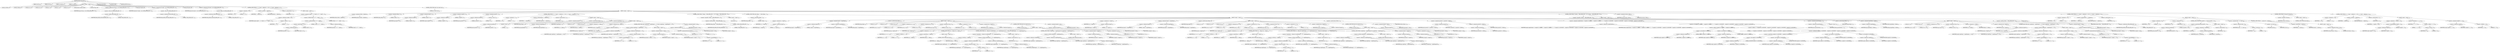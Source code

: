 digraph "hbMakeCodeLengths" {  
"225" [label = <(METHOD,hbMakeCodeLengths)<SUB>109</SUB>> ]
"226" [label = <(PARAM,char[] len)<SUB>109</SUB>> ]
"227" [label = <(PARAM,int[] freq)<SUB>109</SUB>> ]
"228" [label = <(PARAM,int alphaSize)<SUB>110</SUB>> ]
"229" [label = <(PARAM,int maxLen)<SUB>110</SUB>> ]
"230" [label = <(BLOCK,&lt;empty&gt;,&lt;empty&gt;)<SUB>110</SUB>> ]
"231" [label = <(LOCAL,int nNodes: int)> ]
"232" [label = <(LOCAL,int nHeap: int)> ]
"233" [label = <(LOCAL,int n1: int)> ]
"234" [label = <(LOCAL,int n2: int)> ]
"235" [label = <(LOCAL,int i: int)> ]
"236" [label = <(LOCAL,int j: int)> ]
"237" [label = <(LOCAL,int k: int)> ]
"238" [label = <(LOCAL,boolean tooLong: boolean)> ]
"239" [label = <(LOCAL,int[] heap: int[])> ]
"240" [label = <(&lt;operator&gt;.assignment,int[] heap = new int[MAX_ALPHA_SIZE + 2])<SUB>118</SUB>> ]
"241" [label = <(IDENTIFIER,heap,int[] heap = new int[MAX_ALPHA_SIZE + 2])<SUB>118</SUB>> ]
"242" [label = <(&lt;operator&gt;.alloc,new int[MAX_ALPHA_SIZE + 2])> ]
"243" [label = <(&lt;operator&gt;.addition,MAX_ALPHA_SIZE + 2)<SUB>118</SUB>> ]
"244" [label = <(IDENTIFIER,MAX_ALPHA_SIZE,MAX_ALPHA_SIZE + 2)<SUB>118</SUB>> ]
"245" [label = <(LITERAL,2,MAX_ALPHA_SIZE + 2)<SUB>118</SUB>> ]
"246" [label = <(LOCAL,int[] weight: int[])> ]
"247" [label = <(&lt;operator&gt;.assignment,int[] weight = new int[MAX_ALPHA_SIZE * 2])<SUB>119</SUB>> ]
"248" [label = <(IDENTIFIER,weight,int[] weight = new int[MAX_ALPHA_SIZE * 2])<SUB>119</SUB>> ]
"249" [label = <(&lt;operator&gt;.alloc,new int[MAX_ALPHA_SIZE * 2])> ]
"250" [label = <(&lt;operator&gt;.multiplication,MAX_ALPHA_SIZE * 2)<SUB>119</SUB>> ]
"251" [label = <(IDENTIFIER,MAX_ALPHA_SIZE,MAX_ALPHA_SIZE * 2)<SUB>119</SUB>> ]
"252" [label = <(LITERAL,2,MAX_ALPHA_SIZE * 2)<SUB>119</SUB>> ]
"253" [label = <(LOCAL,int[] parent: int[])> ]
"254" [label = <(&lt;operator&gt;.assignment,int[] parent = new int[MAX_ALPHA_SIZE * 2])<SUB>120</SUB>> ]
"255" [label = <(IDENTIFIER,parent,int[] parent = new int[MAX_ALPHA_SIZE * 2])<SUB>120</SUB>> ]
"256" [label = <(&lt;operator&gt;.alloc,new int[MAX_ALPHA_SIZE * 2])> ]
"257" [label = <(&lt;operator&gt;.multiplication,MAX_ALPHA_SIZE * 2)<SUB>120</SUB>> ]
"258" [label = <(IDENTIFIER,MAX_ALPHA_SIZE,MAX_ALPHA_SIZE * 2)<SUB>120</SUB>> ]
"259" [label = <(LITERAL,2,MAX_ALPHA_SIZE * 2)<SUB>120</SUB>> ]
"260" [label = <(CONTROL_STRUCTURE,for (i = 0; Some(i &lt; alphaSize); i++),for (i = 0; Some(i &lt; alphaSize); i++))<SUB>122</SUB>> ]
"261" [label = <(&lt;operator&gt;.assignment,i = 0)<SUB>122</SUB>> ]
"262" [label = <(IDENTIFIER,i,i = 0)<SUB>122</SUB>> ]
"263" [label = <(LITERAL,0,i = 0)<SUB>122</SUB>> ]
"264" [label = <(&lt;operator&gt;.lessThan,i &lt; alphaSize)<SUB>122</SUB>> ]
"265" [label = <(IDENTIFIER,i,i &lt; alphaSize)<SUB>122</SUB>> ]
"266" [label = <(IDENTIFIER,alphaSize,i &lt; alphaSize)<SUB>122</SUB>> ]
"267" [label = <(&lt;operator&gt;.postIncrement,i++)<SUB>122</SUB>> ]
"268" [label = <(IDENTIFIER,i,i++)<SUB>122</SUB>> ]
"269" [label = <(BLOCK,&lt;empty&gt;,&lt;empty&gt;)<SUB>122</SUB>> ]
"270" [label = <(&lt;operator&gt;.assignment,weight[i + 1] = (freq[i] == 0 ? 1 : freq[i]) &lt;&lt; 8)<SUB>123</SUB>> ]
"271" [label = <(&lt;operator&gt;.indexAccess,weight[i + 1])<SUB>123</SUB>> ]
"272" [label = <(IDENTIFIER,weight,weight[i + 1] = (freq[i] == 0 ? 1 : freq[i]) &lt;&lt; 8)<SUB>123</SUB>> ]
"273" [label = <(&lt;operator&gt;.addition,i + 1)<SUB>123</SUB>> ]
"274" [label = <(IDENTIFIER,i,i + 1)<SUB>123</SUB>> ]
"275" [label = <(LITERAL,1,i + 1)<SUB>123</SUB>> ]
"276" [label = <(&lt;operator&gt;.shiftLeft,(freq[i] == 0 ? 1 : freq[i]) &lt;&lt; 8)<SUB>123</SUB>> ]
"277" [label = <(&lt;operator&gt;.conditional,freq[i] == 0 ? 1 : freq[i])<SUB>123</SUB>> ]
"278" [label = <(&lt;operator&gt;.equals,freq[i] == 0)<SUB>123</SUB>> ]
"279" [label = <(&lt;operator&gt;.indexAccess,freq[i])<SUB>123</SUB>> ]
"280" [label = <(IDENTIFIER,freq,freq[i] == 0)<SUB>123</SUB>> ]
"281" [label = <(IDENTIFIER,i,freq[i] == 0)<SUB>123</SUB>> ]
"282" [label = <(LITERAL,0,freq[i] == 0)<SUB>123</SUB>> ]
"283" [label = <(LITERAL,1,freq[i] == 0 ? 1 : freq[i])<SUB>123</SUB>> ]
"284" [label = <(&lt;operator&gt;.indexAccess,freq[i])<SUB>123</SUB>> ]
"285" [label = <(IDENTIFIER,freq,freq[i] == 0 ? 1 : freq[i])<SUB>123</SUB>> ]
"286" [label = <(IDENTIFIER,i,freq[i] == 0 ? 1 : freq[i])<SUB>123</SUB>> ]
"287" [label = <(LITERAL,8,(freq[i] == 0 ? 1 : freq[i]) &lt;&lt; 8)<SUB>123</SUB>> ]
"288" [label = <(CONTROL_STRUCTURE,while (true),while (true))<SUB>126</SUB>> ]
"289" [label = <(LITERAL,true,while (true))<SUB>126</SUB>> ]
"290" [label = <(BLOCK,&lt;empty&gt;,&lt;empty&gt;)<SUB>126</SUB>> ]
"291" [label = <(&lt;operator&gt;.assignment,nNodes = alphaSize)<SUB>127</SUB>> ]
"292" [label = <(IDENTIFIER,nNodes,nNodes = alphaSize)<SUB>127</SUB>> ]
"293" [label = <(IDENTIFIER,alphaSize,nNodes = alphaSize)<SUB>127</SUB>> ]
"294" [label = <(&lt;operator&gt;.assignment,nHeap = 0)<SUB>128</SUB>> ]
"295" [label = <(IDENTIFIER,nHeap,nHeap = 0)<SUB>128</SUB>> ]
"296" [label = <(LITERAL,0,nHeap = 0)<SUB>128</SUB>> ]
"297" [label = <(&lt;operator&gt;.assignment,heap[0] = 0)<SUB>130</SUB>> ]
"298" [label = <(&lt;operator&gt;.indexAccess,heap[0])<SUB>130</SUB>> ]
"299" [label = <(IDENTIFIER,heap,heap[0] = 0)<SUB>130</SUB>> ]
"300" [label = <(LITERAL,0,heap[0] = 0)<SUB>130</SUB>> ]
"301" [label = <(LITERAL,0,heap[0] = 0)<SUB>130</SUB>> ]
"302" [label = <(&lt;operator&gt;.assignment,weight[0] = 0)<SUB>131</SUB>> ]
"303" [label = <(&lt;operator&gt;.indexAccess,weight[0])<SUB>131</SUB>> ]
"304" [label = <(IDENTIFIER,weight,weight[0] = 0)<SUB>131</SUB>> ]
"305" [label = <(LITERAL,0,weight[0] = 0)<SUB>131</SUB>> ]
"306" [label = <(LITERAL,0,weight[0] = 0)<SUB>131</SUB>> ]
"307" [label = <(&lt;operator&gt;.assignment,parent[0] = -2)<SUB>132</SUB>> ]
"308" [label = <(&lt;operator&gt;.indexAccess,parent[0])<SUB>132</SUB>> ]
"309" [label = <(IDENTIFIER,parent,parent[0] = -2)<SUB>132</SUB>> ]
"310" [label = <(LITERAL,0,parent[0] = -2)<SUB>132</SUB>> ]
"311" [label = <(&lt;operator&gt;.minus,-2)<SUB>132</SUB>> ]
"312" [label = <(LITERAL,2,-2)<SUB>132</SUB>> ]
"313" [label = <(CONTROL_STRUCTURE,for (i = 1; Some(i &lt;= alphaSize); i++),for (i = 1; Some(i &lt;= alphaSize); i++))<SUB>134</SUB>> ]
"314" [label = <(&lt;operator&gt;.assignment,i = 1)<SUB>134</SUB>> ]
"315" [label = <(IDENTIFIER,i,i = 1)<SUB>134</SUB>> ]
"316" [label = <(LITERAL,1,i = 1)<SUB>134</SUB>> ]
"317" [label = <(&lt;operator&gt;.lessEqualsThan,i &lt;= alphaSize)<SUB>134</SUB>> ]
"318" [label = <(IDENTIFIER,i,i &lt;= alphaSize)<SUB>134</SUB>> ]
"319" [label = <(IDENTIFIER,alphaSize,i &lt;= alphaSize)<SUB>134</SUB>> ]
"320" [label = <(&lt;operator&gt;.postIncrement,i++)<SUB>134</SUB>> ]
"321" [label = <(IDENTIFIER,i,i++)<SUB>134</SUB>> ]
"322" [label = <(BLOCK,&lt;empty&gt;,&lt;empty&gt;)<SUB>134</SUB>> ]
"323" [label = <(&lt;operator&gt;.assignment,parent[i] = -1)<SUB>135</SUB>> ]
"324" [label = <(&lt;operator&gt;.indexAccess,parent[i])<SUB>135</SUB>> ]
"325" [label = <(IDENTIFIER,parent,parent[i] = -1)<SUB>135</SUB>> ]
"326" [label = <(IDENTIFIER,i,parent[i] = -1)<SUB>135</SUB>> ]
"327" [label = <(&lt;operator&gt;.minus,-1)<SUB>135</SUB>> ]
"328" [label = <(LITERAL,1,-1)<SUB>135</SUB>> ]
"329" [label = <(&lt;operator&gt;.postIncrement,nHeap++)<SUB>136</SUB>> ]
"330" [label = <(IDENTIFIER,nHeap,nHeap++)<SUB>136</SUB>> ]
"331" [label = <(&lt;operator&gt;.assignment,heap[nHeap] = i)<SUB>137</SUB>> ]
"332" [label = <(&lt;operator&gt;.indexAccess,heap[nHeap])<SUB>137</SUB>> ]
"333" [label = <(IDENTIFIER,heap,heap[nHeap] = i)<SUB>137</SUB>> ]
"334" [label = <(IDENTIFIER,nHeap,heap[nHeap] = i)<SUB>137</SUB>> ]
"335" [label = <(IDENTIFIER,i,heap[nHeap] = i)<SUB>137</SUB>> ]
"336" [label = <(BLOCK,&lt;empty&gt;,&lt;empty&gt;)<SUB>138</SUB>> ]
"337" [label = <(LOCAL,int zz: int)> ]
"338" [label = <(LOCAL,int tmp: int)> ]
"339" [label = <(&lt;operator&gt;.assignment,zz = nHeap)<SUB>140</SUB>> ]
"340" [label = <(IDENTIFIER,zz,zz = nHeap)<SUB>140</SUB>> ]
"341" [label = <(IDENTIFIER,nHeap,zz = nHeap)<SUB>140</SUB>> ]
"342" [label = <(&lt;operator&gt;.assignment,tmp = heap[zz])<SUB>141</SUB>> ]
"343" [label = <(IDENTIFIER,tmp,tmp = heap[zz])<SUB>141</SUB>> ]
"344" [label = <(&lt;operator&gt;.indexAccess,heap[zz])<SUB>141</SUB>> ]
"345" [label = <(IDENTIFIER,heap,tmp = heap[zz])<SUB>141</SUB>> ]
"346" [label = <(IDENTIFIER,zz,tmp = heap[zz])<SUB>141</SUB>> ]
"347" [label = <(CONTROL_STRUCTURE,while (weight[tmp] &lt; weight[heap[zz &gt;&gt; 1]]),while (weight[tmp] &lt; weight[heap[zz &gt;&gt; 1]]))<SUB>142</SUB>> ]
"348" [label = <(&lt;operator&gt;.lessThan,weight[tmp] &lt; weight[heap[zz &gt;&gt; 1]])<SUB>142</SUB>> ]
"349" [label = <(&lt;operator&gt;.indexAccess,weight[tmp])<SUB>142</SUB>> ]
"350" [label = <(IDENTIFIER,weight,weight[tmp] &lt; weight[heap[zz &gt;&gt; 1]])<SUB>142</SUB>> ]
"351" [label = <(IDENTIFIER,tmp,weight[tmp] &lt; weight[heap[zz &gt;&gt; 1]])<SUB>142</SUB>> ]
"352" [label = <(&lt;operator&gt;.indexAccess,weight[heap[zz &gt;&gt; 1]])<SUB>142</SUB>> ]
"353" [label = <(IDENTIFIER,weight,weight[tmp] &lt; weight[heap[zz &gt;&gt; 1]])<SUB>142</SUB>> ]
"354" [label = <(&lt;operator&gt;.indexAccess,heap[zz &gt;&gt; 1])<SUB>142</SUB>> ]
"355" [label = <(IDENTIFIER,heap,weight[tmp] &lt; weight[heap[zz &gt;&gt; 1]])<SUB>142</SUB>> ]
"356" [label = <(&lt;operator&gt;.logicalShiftRight,zz &gt;&gt; 1)<SUB>142</SUB>> ]
"357" [label = <(IDENTIFIER,zz,zz &gt;&gt; 1)<SUB>142</SUB>> ]
"358" [label = <(LITERAL,1,zz &gt;&gt; 1)<SUB>142</SUB>> ]
"359" [label = <(BLOCK,&lt;empty&gt;,&lt;empty&gt;)<SUB>142</SUB>> ]
"360" [label = <(&lt;operator&gt;.assignment,heap[zz] = heap[zz &gt;&gt; 1])<SUB>143</SUB>> ]
"361" [label = <(&lt;operator&gt;.indexAccess,heap[zz])<SUB>143</SUB>> ]
"362" [label = <(IDENTIFIER,heap,heap[zz] = heap[zz &gt;&gt; 1])<SUB>143</SUB>> ]
"363" [label = <(IDENTIFIER,zz,heap[zz] = heap[zz &gt;&gt; 1])<SUB>143</SUB>> ]
"364" [label = <(&lt;operator&gt;.indexAccess,heap[zz &gt;&gt; 1])<SUB>143</SUB>> ]
"365" [label = <(IDENTIFIER,heap,heap[zz] = heap[zz &gt;&gt; 1])<SUB>143</SUB>> ]
"366" [label = <(&lt;operator&gt;.logicalShiftRight,zz &gt;&gt; 1)<SUB>143</SUB>> ]
"367" [label = <(IDENTIFIER,zz,zz &gt;&gt; 1)<SUB>143</SUB>> ]
"368" [label = <(LITERAL,1,zz &gt;&gt; 1)<SUB>143</SUB>> ]
"369" [label = <(&lt;operators&gt;.assignmentArithmeticShiftRight,zz &gt;&gt;= 1)<SUB>144</SUB>> ]
"370" [label = <(IDENTIFIER,zz,zz &gt;&gt;= 1)<SUB>144</SUB>> ]
"371" [label = <(LITERAL,1,zz &gt;&gt;= 1)<SUB>144</SUB>> ]
"372" [label = <(&lt;operator&gt;.assignment,heap[zz] = tmp)<SUB>146</SUB>> ]
"373" [label = <(&lt;operator&gt;.indexAccess,heap[zz])<SUB>146</SUB>> ]
"374" [label = <(IDENTIFIER,heap,heap[zz] = tmp)<SUB>146</SUB>> ]
"375" [label = <(IDENTIFIER,zz,heap[zz] = tmp)<SUB>146</SUB>> ]
"376" [label = <(IDENTIFIER,tmp,heap[zz] = tmp)<SUB>146</SUB>> ]
"377" [label = <(CONTROL_STRUCTURE,if (!(nHeap &lt; (MAX_ALPHA_SIZE + 2))),if (!(nHeap &lt; (MAX_ALPHA_SIZE + 2))))<SUB>149</SUB>> ]
"378" [label = <(&lt;operator&gt;.logicalNot,!(nHeap &lt; (MAX_ALPHA_SIZE + 2)))<SUB>149</SUB>> ]
"379" [label = <(&lt;operator&gt;.lessThan,nHeap &lt; (MAX_ALPHA_SIZE + 2))<SUB>149</SUB>> ]
"380" [label = <(IDENTIFIER,nHeap,nHeap &lt; (MAX_ALPHA_SIZE + 2))<SUB>149</SUB>> ]
"381" [label = <(&lt;operator&gt;.addition,MAX_ALPHA_SIZE + 2)<SUB>149</SUB>> ]
"382" [label = <(IDENTIFIER,MAX_ALPHA_SIZE,MAX_ALPHA_SIZE + 2)<SUB>149</SUB>> ]
"383" [label = <(LITERAL,2,MAX_ALPHA_SIZE + 2)<SUB>149</SUB>> ]
"384" [label = <(BLOCK,&lt;empty&gt;,&lt;empty&gt;)<SUB>149</SUB>> ]
"385" [label = <(panic,panic())<SUB>150</SUB>> ]
"386" [label = <(CONTROL_STRUCTURE,while (nHeap &gt; 1),while (nHeap &gt; 1))<SUB>153</SUB>> ]
"387" [label = <(&lt;operator&gt;.greaterThan,nHeap &gt; 1)<SUB>153</SUB>> ]
"388" [label = <(IDENTIFIER,nHeap,nHeap &gt; 1)<SUB>153</SUB>> ]
"389" [label = <(LITERAL,1,nHeap &gt; 1)<SUB>153</SUB>> ]
"390" [label = <(BLOCK,&lt;empty&gt;,&lt;empty&gt;)<SUB>153</SUB>> ]
"391" [label = <(&lt;operator&gt;.assignment,n1 = heap[1])<SUB>154</SUB>> ]
"392" [label = <(IDENTIFIER,n1,n1 = heap[1])<SUB>154</SUB>> ]
"393" [label = <(&lt;operator&gt;.indexAccess,heap[1])<SUB>154</SUB>> ]
"394" [label = <(IDENTIFIER,heap,n1 = heap[1])<SUB>154</SUB>> ]
"395" [label = <(LITERAL,1,n1 = heap[1])<SUB>154</SUB>> ]
"396" [label = <(&lt;operator&gt;.assignment,heap[1] = heap[nHeap])<SUB>155</SUB>> ]
"397" [label = <(&lt;operator&gt;.indexAccess,heap[1])<SUB>155</SUB>> ]
"398" [label = <(IDENTIFIER,heap,heap[1] = heap[nHeap])<SUB>155</SUB>> ]
"399" [label = <(LITERAL,1,heap[1] = heap[nHeap])<SUB>155</SUB>> ]
"400" [label = <(&lt;operator&gt;.indexAccess,heap[nHeap])<SUB>155</SUB>> ]
"401" [label = <(IDENTIFIER,heap,heap[1] = heap[nHeap])<SUB>155</SUB>> ]
"402" [label = <(IDENTIFIER,nHeap,heap[1] = heap[nHeap])<SUB>155</SUB>> ]
"403" [label = <(&lt;operator&gt;.postDecrement,nHeap--)<SUB>156</SUB>> ]
"404" [label = <(IDENTIFIER,nHeap,nHeap--)<SUB>156</SUB>> ]
"405" [label = <(BLOCK,&lt;empty&gt;,&lt;empty&gt;)<SUB>157</SUB>> ]
"406" [label = <(LOCAL,int zz: int)> ]
"407" [label = <(LOCAL,int yy: int)> ]
"408" [label = <(LOCAL,int tmp: int)> ]
"409" [label = <(&lt;operator&gt;.assignment,int zz = 0)<SUB>158</SUB>> ]
"410" [label = <(IDENTIFIER,zz,int zz = 0)<SUB>158</SUB>> ]
"411" [label = <(LITERAL,0,int zz = 0)<SUB>158</SUB>> ]
"412" [label = <(&lt;operator&gt;.assignment,int yy = 0)<SUB>158</SUB>> ]
"413" [label = <(IDENTIFIER,yy,int yy = 0)<SUB>158</SUB>> ]
"414" [label = <(LITERAL,0,int yy = 0)<SUB>158</SUB>> ]
"415" [label = <(&lt;operator&gt;.assignment,int tmp = 0)<SUB>158</SUB>> ]
"416" [label = <(IDENTIFIER,tmp,int tmp = 0)<SUB>158</SUB>> ]
"417" [label = <(LITERAL,0,int tmp = 0)<SUB>158</SUB>> ]
"418" [label = <(&lt;operator&gt;.assignment,zz = 1)<SUB>159</SUB>> ]
"419" [label = <(IDENTIFIER,zz,zz = 1)<SUB>159</SUB>> ]
"420" [label = <(LITERAL,1,zz = 1)<SUB>159</SUB>> ]
"421" [label = <(&lt;operator&gt;.assignment,tmp = heap[zz])<SUB>160</SUB>> ]
"422" [label = <(IDENTIFIER,tmp,tmp = heap[zz])<SUB>160</SUB>> ]
"423" [label = <(&lt;operator&gt;.indexAccess,heap[zz])<SUB>160</SUB>> ]
"424" [label = <(IDENTIFIER,heap,tmp = heap[zz])<SUB>160</SUB>> ]
"425" [label = <(IDENTIFIER,zz,tmp = heap[zz])<SUB>160</SUB>> ]
"426" [label = <(CONTROL_STRUCTURE,while (true),while (true))<SUB>161</SUB>> ]
"427" [label = <(LITERAL,true,while (true))<SUB>161</SUB>> ]
"428" [label = <(BLOCK,&lt;empty&gt;,&lt;empty&gt;)<SUB>161</SUB>> ]
"429" [label = <(&lt;operator&gt;.assignment,yy = zz &lt;&lt; 1)<SUB>162</SUB>> ]
"430" [label = <(IDENTIFIER,yy,yy = zz &lt;&lt; 1)<SUB>162</SUB>> ]
"431" [label = <(&lt;operator&gt;.shiftLeft,zz &lt;&lt; 1)<SUB>162</SUB>> ]
"432" [label = <(IDENTIFIER,zz,zz &lt;&lt; 1)<SUB>162</SUB>> ]
"433" [label = <(LITERAL,1,zz &lt;&lt; 1)<SUB>162</SUB>> ]
"434" [label = <(CONTROL_STRUCTURE,if (yy &gt; nHeap),if (yy &gt; nHeap))<SUB>163</SUB>> ]
"435" [label = <(&lt;operator&gt;.greaterThan,yy &gt; nHeap)<SUB>163</SUB>> ]
"436" [label = <(IDENTIFIER,yy,yy &gt; nHeap)<SUB>163</SUB>> ]
"437" [label = <(IDENTIFIER,nHeap,yy &gt; nHeap)<SUB>163</SUB>> ]
"438" [label = <(BLOCK,&lt;empty&gt;,&lt;empty&gt;)<SUB>163</SUB>> ]
"439" [label = <(CONTROL_STRUCTURE,break;,break;)<SUB>164</SUB>> ]
"440" [label = <(CONTROL_STRUCTURE,if (yy &lt; nHeap &amp;&amp; weight[heap[yy + 1]] &lt; weight[heap[yy]]),if (yy &lt; nHeap &amp;&amp; weight[heap[yy + 1]] &lt; weight[heap[yy]]))<SUB>166</SUB>> ]
"441" [label = <(&lt;operator&gt;.logicalAnd,yy &lt; nHeap &amp;&amp; weight[heap[yy + 1]] &lt; weight[heap[yy]])<SUB>166</SUB>> ]
"442" [label = <(&lt;operator&gt;.lessThan,yy &lt; nHeap)<SUB>166</SUB>> ]
"443" [label = <(IDENTIFIER,yy,yy &lt; nHeap)<SUB>166</SUB>> ]
"444" [label = <(IDENTIFIER,nHeap,yy &lt; nHeap)<SUB>166</SUB>> ]
"445" [label = <(&lt;operator&gt;.lessThan,weight[heap[yy + 1]] &lt; weight[heap[yy]])<SUB>167</SUB>> ]
"446" [label = <(&lt;operator&gt;.indexAccess,weight[heap[yy + 1]])<SUB>167</SUB>> ]
"447" [label = <(IDENTIFIER,weight,weight[heap[yy + 1]] &lt; weight[heap[yy]])<SUB>167</SUB>> ]
"448" [label = <(&lt;operator&gt;.indexAccess,heap[yy + 1])<SUB>167</SUB>> ]
"449" [label = <(IDENTIFIER,heap,weight[heap[yy + 1]] &lt; weight[heap[yy]])<SUB>167</SUB>> ]
"450" [label = <(&lt;operator&gt;.addition,yy + 1)<SUB>167</SUB>> ]
"451" [label = <(IDENTIFIER,yy,yy + 1)<SUB>167</SUB>> ]
"452" [label = <(LITERAL,1,yy + 1)<SUB>167</SUB>> ]
"453" [label = <(&lt;operator&gt;.indexAccess,weight[heap[yy]])<SUB>167</SUB>> ]
"454" [label = <(IDENTIFIER,weight,weight[heap[yy + 1]] &lt; weight[heap[yy]])<SUB>167</SUB>> ]
"455" [label = <(&lt;operator&gt;.indexAccess,heap[yy])<SUB>167</SUB>> ]
"456" [label = <(IDENTIFIER,heap,weight[heap[yy + 1]] &lt; weight[heap[yy]])<SUB>167</SUB>> ]
"457" [label = <(IDENTIFIER,yy,weight[heap[yy + 1]] &lt; weight[heap[yy]])<SUB>167</SUB>> ]
"458" [label = <(BLOCK,&lt;empty&gt;,&lt;empty&gt;)<SUB>167</SUB>> ]
"459" [label = <(&lt;operator&gt;.postIncrement,yy++)<SUB>168</SUB>> ]
"460" [label = <(IDENTIFIER,yy,yy++)<SUB>168</SUB>> ]
"461" [label = <(CONTROL_STRUCTURE,if (weight[tmp] &lt; weight[heap[yy]]),if (weight[tmp] &lt; weight[heap[yy]]))<SUB>170</SUB>> ]
"462" [label = <(&lt;operator&gt;.lessThan,weight[tmp] &lt; weight[heap[yy]])<SUB>170</SUB>> ]
"463" [label = <(&lt;operator&gt;.indexAccess,weight[tmp])<SUB>170</SUB>> ]
"464" [label = <(IDENTIFIER,weight,weight[tmp] &lt; weight[heap[yy]])<SUB>170</SUB>> ]
"465" [label = <(IDENTIFIER,tmp,weight[tmp] &lt; weight[heap[yy]])<SUB>170</SUB>> ]
"466" [label = <(&lt;operator&gt;.indexAccess,weight[heap[yy]])<SUB>170</SUB>> ]
"467" [label = <(IDENTIFIER,weight,weight[tmp] &lt; weight[heap[yy]])<SUB>170</SUB>> ]
"468" [label = <(&lt;operator&gt;.indexAccess,heap[yy])<SUB>170</SUB>> ]
"469" [label = <(IDENTIFIER,heap,weight[tmp] &lt; weight[heap[yy]])<SUB>170</SUB>> ]
"470" [label = <(IDENTIFIER,yy,weight[tmp] &lt; weight[heap[yy]])<SUB>170</SUB>> ]
"471" [label = <(BLOCK,&lt;empty&gt;,&lt;empty&gt;)<SUB>170</SUB>> ]
"472" [label = <(CONTROL_STRUCTURE,break;,break;)<SUB>171</SUB>> ]
"473" [label = <(&lt;operator&gt;.assignment,heap[zz] = heap[yy])<SUB>173</SUB>> ]
"474" [label = <(&lt;operator&gt;.indexAccess,heap[zz])<SUB>173</SUB>> ]
"475" [label = <(IDENTIFIER,heap,heap[zz] = heap[yy])<SUB>173</SUB>> ]
"476" [label = <(IDENTIFIER,zz,heap[zz] = heap[yy])<SUB>173</SUB>> ]
"477" [label = <(&lt;operator&gt;.indexAccess,heap[yy])<SUB>173</SUB>> ]
"478" [label = <(IDENTIFIER,heap,heap[zz] = heap[yy])<SUB>173</SUB>> ]
"479" [label = <(IDENTIFIER,yy,heap[zz] = heap[yy])<SUB>173</SUB>> ]
"480" [label = <(&lt;operator&gt;.assignment,zz = yy)<SUB>174</SUB>> ]
"481" [label = <(IDENTIFIER,zz,zz = yy)<SUB>174</SUB>> ]
"482" [label = <(IDENTIFIER,yy,zz = yy)<SUB>174</SUB>> ]
"483" [label = <(&lt;operator&gt;.assignment,heap[zz] = tmp)<SUB>176</SUB>> ]
"484" [label = <(&lt;operator&gt;.indexAccess,heap[zz])<SUB>176</SUB>> ]
"485" [label = <(IDENTIFIER,heap,heap[zz] = tmp)<SUB>176</SUB>> ]
"486" [label = <(IDENTIFIER,zz,heap[zz] = tmp)<SUB>176</SUB>> ]
"487" [label = <(IDENTIFIER,tmp,heap[zz] = tmp)<SUB>176</SUB>> ]
"488" [label = <(&lt;operator&gt;.assignment,n2 = heap[1])<SUB>178</SUB>> ]
"489" [label = <(IDENTIFIER,n2,n2 = heap[1])<SUB>178</SUB>> ]
"490" [label = <(&lt;operator&gt;.indexAccess,heap[1])<SUB>178</SUB>> ]
"491" [label = <(IDENTIFIER,heap,n2 = heap[1])<SUB>178</SUB>> ]
"492" [label = <(LITERAL,1,n2 = heap[1])<SUB>178</SUB>> ]
"493" [label = <(&lt;operator&gt;.assignment,heap[1] = heap[nHeap])<SUB>179</SUB>> ]
"494" [label = <(&lt;operator&gt;.indexAccess,heap[1])<SUB>179</SUB>> ]
"495" [label = <(IDENTIFIER,heap,heap[1] = heap[nHeap])<SUB>179</SUB>> ]
"496" [label = <(LITERAL,1,heap[1] = heap[nHeap])<SUB>179</SUB>> ]
"497" [label = <(&lt;operator&gt;.indexAccess,heap[nHeap])<SUB>179</SUB>> ]
"498" [label = <(IDENTIFIER,heap,heap[1] = heap[nHeap])<SUB>179</SUB>> ]
"499" [label = <(IDENTIFIER,nHeap,heap[1] = heap[nHeap])<SUB>179</SUB>> ]
"500" [label = <(&lt;operator&gt;.postDecrement,nHeap--)<SUB>180</SUB>> ]
"501" [label = <(IDENTIFIER,nHeap,nHeap--)<SUB>180</SUB>> ]
"502" [label = <(BLOCK,&lt;empty&gt;,&lt;empty&gt;)<SUB>181</SUB>> ]
"503" [label = <(LOCAL,int zz: int)> ]
"504" [label = <(LOCAL,int yy: int)> ]
"505" [label = <(LOCAL,int tmp: int)> ]
"506" [label = <(&lt;operator&gt;.assignment,int zz = 0)<SUB>182</SUB>> ]
"507" [label = <(IDENTIFIER,zz,int zz = 0)<SUB>182</SUB>> ]
"508" [label = <(LITERAL,0,int zz = 0)<SUB>182</SUB>> ]
"509" [label = <(&lt;operator&gt;.assignment,int yy = 0)<SUB>182</SUB>> ]
"510" [label = <(IDENTIFIER,yy,int yy = 0)<SUB>182</SUB>> ]
"511" [label = <(LITERAL,0,int yy = 0)<SUB>182</SUB>> ]
"512" [label = <(&lt;operator&gt;.assignment,int tmp = 0)<SUB>182</SUB>> ]
"513" [label = <(IDENTIFIER,tmp,int tmp = 0)<SUB>182</SUB>> ]
"514" [label = <(LITERAL,0,int tmp = 0)<SUB>182</SUB>> ]
"515" [label = <(&lt;operator&gt;.assignment,zz = 1)<SUB>183</SUB>> ]
"516" [label = <(IDENTIFIER,zz,zz = 1)<SUB>183</SUB>> ]
"517" [label = <(LITERAL,1,zz = 1)<SUB>183</SUB>> ]
"518" [label = <(&lt;operator&gt;.assignment,tmp = heap[zz])<SUB>184</SUB>> ]
"519" [label = <(IDENTIFIER,tmp,tmp = heap[zz])<SUB>184</SUB>> ]
"520" [label = <(&lt;operator&gt;.indexAccess,heap[zz])<SUB>184</SUB>> ]
"521" [label = <(IDENTIFIER,heap,tmp = heap[zz])<SUB>184</SUB>> ]
"522" [label = <(IDENTIFIER,zz,tmp = heap[zz])<SUB>184</SUB>> ]
"523" [label = <(CONTROL_STRUCTURE,while (true),while (true))<SUB>185</SUB>> ]
"524" [label = <(LITERAL,true,while (true))<SUB>185</SUB>> ]
"525" [label = <(BLOCK,&lt;empty&gt;,&lt;empty&gt;)<SUB>185</SUB>> ]
"526" [label = <(&lt;operator&gt;.assignment,yy = zz &lt;&lt; 1)<SUB>186</SUB>> ]
"527" [label = <(IDENTIFIER,yy,yy = zz &lt;&lt; 1)<SUB>186</SUB>> ]
"528" [label = <(&lt;operator&gt;.shiftLeft,zz &lt;&lt; 1)<SUB>186</SUB>> ]
"529" [label = <(IDENTIFIER,zz,zz &lt;&lt; 1)<SUB>186</SUB>> ]
"530" [label = <(LITERAL,1,zz &lt;&lt; 1)<SUB>186</SUB>> ]
"531" [label = <(CONTROL_STRUCTURE,if (yy &gt; nHeap),if (yy &gt; nHeap))<SUB>187</SUB>> ]
"532" [label = <(&lt;operator&gt;.greaterThan,yy &gt; nHeap)<SUB>187</SUB>> ]
"533" [label = <(IDENTIFIER,yy,yy &gt; nHeap)<SUB>187</SUB>> ]
"534" [label = <(IDENTIFIER,nHeap,yy &gt; nHeap)<SUB>187</SUB>> ]
"535" [label = <(BLOCK,&lt;empty&gt;,&lt;empty&gt;)<SUB>187</SUB>> ]
"536" [label = <(CONTROL_STRUCTURE,break;,break;)<SUB>188</SUB>> ]
"537" [label = <(CONTROL_STRUCTURE,if (yy &lt; nHeap &amp;&amp; weight[heap[yy + 1]] &lt; weight[heap[yy]]),if (yy &lt; nHeap &amp;&amp; weight[heap[yy + 1]] &lt; weight[heap[yy]]))<SUB>190</SUB>> ]
"538" [label = <(&lt;operator&gt;.logicalAnd,yy &lt; nHeap &amp;&amp; weight[heap[yy + 1]] &lt; weight[heap[yy]])<SUB>190</SUB>> ]
"539" [label = <(&lt;operator&gt;.lessThan,yy &lt; nHeap)<SUB>190</SUB>> ]
"540" [label = <(IDENTIFIER,yy,yy &lt; nHeap)<SUB>190</SUB>> ]
"541" [label = <(IDENTIFIER,nHeap,yy &lt; nHeap)<SUB>190</SUB>> ]
"542" [label = <(&lt;operator&gt;.lessThan,weight[heap[yy + 1]] &lt; weight[heap[yy]])<SUB>191</SUB>> ]
"543" [label = <(&lt;operator&gt;.indexAccess,weight[heap[yy + 1]])<SUB>191</SUB>> ]
"544" [label = <(IDENTIFIER,weight,weight[heap[yy + 1]] &lt; weight[heap[yy]])<SUB>191</SUB>> ]
"545" [label = <(&lt;operator&gt;.indexAccess,heap[yy + 1])<SUB>191</SUB>> ]
"546" [label = <(IDENTIFIER,heap,weight[heap[yy + 1]] &lt; weight[heap[yy]])<SUB>191</SUB>> ]
"547" [label = <(&lt;operator&gt;.addition,yy + 1)<SUB>191</SUB>> ]
"548" [label = <(IDENTIFIER,yy,yy + 1)<SUB>191</SUB>> ]
"549" [label = <(LITERAL,1,yy + 1)<SUB>191</SUB>> ]
"550" [label = <(&lt;operator&gt;.indexAccess,weight[heap[yy]])<SUB>191</SUB>> ]
"551" [label = <(IDENTIFIER,weight,weight[heap[yy + 1]] &lt; weight[heap[yy]])<SUB>191</SUB>> ]
"552" [label = <(&lt;operator&gt;.indexAccess,heap[yy])<SUB>191</SUB>> ]
"553" [label = <(IDENTIFIER,heap,weight[heap[yy + 1]] &lt; weight[heap[yy]])<SUB>191</SUB>> ]
"554" [label = <(IDENTIFIER,yy,weight[heap[yy + 1]] &lt; weight[heap[yy]])<SUB>191</SUB>> ]
"555" [label = <(BLOCK,&lt;empty&gt;,&lt;empty&gt;)<SUB>191</SUB>> ]
"556" [label = <(&lt;operator&gt;.postIncrement,yy++)<SUB>192</SUB>> ]
"557" [label = <(IDENTIFIER,yy,yy++)<SUB>192</SUB>> ]
"558" [label = <(CONTROL_STRUCTURE,if (weight[tmp] &lt; weight[heap[yy]]),if (weight[tmp] &lt; weight[heap[yy]]))<SUB>194</SUB>> ]
"559" [label = <(&lt;operator&gt;.lessThan,weight[tmp] &lt; weight[heap[yy]])<SUB>194</SUB>> ]
"560" [label = <(&lt;operator&gt;.indexAccess,weight[tmp])<SUB>194</SUB>> ]
"561" [label = <(IDENTIFIER,weight,weight[tmp] &lt; weight[heap[yy]])<SUB>194</SUB>> ]
"562" [label = <(IDENTIFIER,tmp,weight[tmp] &lt; weight[heap[yy]])<SUB>194</SUB>> ]
"563" [label = <(&lt;operator&gt;.indexAccess,weight[heap[yy]])<SUB>194</SUB>> ]
"564" [label = <(IDENTIFIER,weight,weight[tmp] &lt; weight[heap[yy]])<SUB>194</SUB>> ]
"565" [label = <(&lt;operator&gt;.indexAccess,heap[yy])<SUB>194</SUB>> ]
"566" [label = <(IDENTIFIER,heap,weight[tmp] &lt; weight[heap[yy]])<SUB>194</SUB>> ]
"567" [label = <(IDENTIFIER,yy,weight[tmp] &lt; weight[heap[yy]])<SUB>194</SUB>> ]
"568" [label = <(BLOCK,&lt;empty&gt;,&lt;empty&gt;)<SUB>194</SUB>> ]
"569" [label = <(CONTROL_STRUCTURE,break;,break;)<SUB>195</SUB>> ]
"570" [label = <(&lt;operator&gt;.assignment,heap[zz] = heap[yy])<SUB>197</SUB>> ]
"571" [label = <(&lt;operator&gt;.indexAccess,heap[zz])<SUB>197</SUB>> ]
"572" [label = <(IDENTIFIER,heap,heap[zz] = heap[yy])<SUB>197</SUB>> ]
"573" [label = <(IDENTIFIER,zz,heap[zz] = heap[yy])<SUB>197</SUB>> ]
"574" [label = <(&lt;operator&gt;.indexAccess,heap[yy])<SUB>197</SUB>> ]
"575" [label = <(IDENTIFIER,heap,heap[zz] = heap[yy])<SUB>197</SUB>> ]
"576" [label = <(IDENTIFIER,yy,heap[zz] = heap[yy])<SUB>197</SUB>> ]
"577" [label = <(&lt;operator&gt;.assignment,zz = yy)<SUB>198</SUB>> ]
"578" [label = <(IDENTIFIER,zz,zz = yy)<SUB>198</SUB>> ]
"579" [label = <(IDENTIFIER,yy,zz = yy)<SUB>198</SUB>> ]
"580" [label = <(&lt;operator&gt;.assignment,heap[zz] = tmp)<SUB>200</SUB>> ]
"581" [label = <(&lt;operator&gt;.indexAccess,heap[zz])<SUB>200</SUB>> ]
"582" [label = <(IDENTIFIER,heap,heap[zz] = tmp)<SUB>200</SUB>> ]
"583" [label = <(IDENTIFIER,zz,heap[zz] = tmp)<SUB>200</SUB>> ]
"584" [label = <(IDENTIFIER,tmp,heap[zz] = tmp)<SUB>200</SUB>> ]
"585" [label = <(&lt;operator&gt;.postIncrement,nNodes++)<SUB>202</SUB>> ]
"586" [label = <(IDENTIFIER,nNodes,nNodes++)<SUB>202</SUB>> ]
"587" [label = <(&lt;operator&gt;.assignment,parent[n1] = parent[n2] = nNodes)<SUB>203</SUB>> ]
"588" [label = <(&lt;operator&gt;.indexAccess,parent[n1])<SUB>203</SUB>> ]
"589" [label = <(IDENTIFIER,parent,parent[n1] = parent[n2] = nNodes)<SUB>203</SUB>> ]
"590" [label = <(IDENTIFIER,n1,parent[n1] = parent[n2] = nNodes)<SUB>203</SUB>> ]
"591" [label = <(&lt;operator&gt;.assignment,parent[n2] = nNodes)<SUB>203</SUB>> ]
"592" [label = <(&lt;operator&gt;.indexAccess,parent[n2])<SUB>203</SUB>> ]
"593" [label = <(IDENTIFIER,parent,parent[n2] = nNodes)<SUB>203</SUB>> ]
"594" [label = <(IDENTIFIER,n2,parent[n2] = nNodes)<SUB>203</SUB>> ]
"595" [label = <(IDENTIFIER,nNodes,parent[n2] = nNodes)<SUB>203</SUB>> ]
"596" [label = <(&lt;operator&gt;.assignment,weight[nNodes] = ((weight[n1] &amp; 0xffffff00) + (weight[n2] &amp; 0xffffff00)) | (1 + (((weight[n1] &amp; 0x000000ff) &gt; (weight[n2] &amp; 0x000000ff)) ? (weight[n1] &amp; 0x000000ff) : (weight[n2] &amp; 0x000000ff))))<SUB>205</SUB>> ]
"597" [label = <(&lt;operator&gt;.indexAccess,weight[nNodes])<SUB>205</SUB>> ]
"598" [label = <(IDENTIFIER,weight,weight[nNodes] = ((weight[n1] &amp; 0xffffff00) + (weight[n2] &amp; 0xffffff00)) | (1 + (((weight[n1] &amp; 0x000000ff) &gt; (weight[n2] &amp; 0x000000ff)) ? (weight[n1] &amp; 0x000000ff) : (weight[n2] &amp; 0x000000ff))))<SUB>205</SUB>> ]
"599" [label = <(IDENTIFIER,nNodes,weight[nNodes] = ((weight[n1] &amp; 0xffffff00) + (weight[n2] &amp; 0xffffff00)) | (1 + (((weight[n1] &amp; 0x000000ff) &gt; (weight[n2] &amp; 0x000000ff)) ? (weight[n1] &amp; 0x000000ff) : (weight[n2] &amp; 0x000000ff))))<SUB>205</SUB>> ]
"600" [label = <(&lt;operator&gt;.or,((weight[n1] &amp; 0xffffff00) + (weight[n2] &amp; 0xffffff00)) | (1 + (((weight[n1] &amp; 0x000000ff) &gt; (weight[n2] &amp; 0x000000ff)) ? (weight[n1] &amp; 0x000000ff) : (weight[n2] &amp; 0x000000ff))))<SUB>205</SUB>> ]
"601" [label = <(&lt;operator&gt;.addition,(weight[n1] &amp; 0xffffff00) + (weight[n2] &amp; 0xffffff00))<SUB>205</SUB>> ]
"602" [label = <(&lt;operator&gt;.and,weight[n1] &amp; 0xffffff00)<SUB>205</SUB>> ]
"603" [label = <(&lt;operator&gt;.indexAccess,weight[n1])<SUB>205</SUB>> ]
"604" [label = <(IDENTIFIER,weight,weight[n1] &amp; 0xffffff00)<SUB>205</SUB>> ]
"605" [label = <(IDENTIFIER,n1,weight[n1] &amp; 0xffffff00)<SUB>205</SUB>> ]
"606" [label = <(LITERAL,0xffffff00,weight[n1] &amp; 0xffffff00)<SUB>205</SUB>> ]
"607" [label = <(&lt;operator&gt;.and,weight[n2] &amp; 0xffffff00)<SUB>206</SUB>> ]
"608" [label = <(&lt;operator&gt;.indexAccess,weight[n2])<SUB>206</SUB>> ]
"609" [label = <(IDENTIFIER,weight,weight[n2] &amp; 0xffffff00)<SUB>206</SUB>> ]
"610" [label = <(IDENTIFIER,n2,weight[n2] &amp; 0xffffff00)<SUB>206</SUB>> ]
"611" [label = <(LITERAL,0xffffff00,weight[n2] &amp; 0xffffff00)<SUB>206</SUB>> ]
"612" [label = <(&lt;operator&gt;.addition,1 + (((weight[n1] &amp; 0x000000ff) &gt; (weight[n2] &amp; 0x000000ff)) ? (weight[n1] &amp; 0x000000ff) : (weight[n2] &amp; 0x000000ff)))<SUB>207</SUB>> ]
"613" [label = <(LITERAL,1,1 + (((weight[n1] &amp; 0x000000ff) &gt; (weight[n2] &amp; 0x000000ff)) ? (weight[n1] &amp; 0x000000ff) : (weight[n2] &amp; 0x000000ff)))<SUB>207</SUB>> ]
"614" [label = <(&lt;operator&gt;.conditional,((weight[n1] &amp; 0x000000ff) &gt; (weight[n2] &amp; 0x000000ff)) ? (weight[n1] &amp; 0x000000ff) : (weight[n2] &amp; 0x000000ff))<SUB>207</SUB>> ]
"615" [label = <(&lt;operator&gt;.greaterThan,(weight[n1] &amp; 0x000000ff) &gt; (weight[n2] &amp; 0x000000ff))<SUB>207</SUB>> ]
"616" [label = <(&lt;operator&gt;.and,weight[n1] &amp; 0x000000ff)<SUB>207</SUB>> ]
"617" [label = <(&lt;operator&gt;.indexAccess,weight[n1])<SUB>207</SUB>> ]
"618" [label = <(IDENTIFIER,weight,weight[n1] &amp; 0x000000ff)<SUB>207</SUB>> ]
"619" [label = <(IDENTIFIER,n1,weight[n1] &amp; 0x000000ff)<SUB>207</SUB>> ]
"620" [label = <(LITERAL,0x000000ff,weight[n1] &amp; 0x000000ff)<SUB>207</SUB>> ]
"621" [label = <(&lt;operator&gt;.and,weight[n2] &amp; 0x000000ff)<SUB>208</SUB>> ]
"622" [label = <(&lt;operator&gt;.indexAccess,weight[n2])<SUB>208</SUB>> ]
"623" [label = <(IDENTIFIER,weight,weight[n2] &amp; 0x000000ff)<SUB>208</SUB>> ]
"624" [label = <(IDENTIFIER,n2,weight[n2] &amp; 0x000000ff)<SUB>208</SUB>> ]
"625" [label = <(LITERAL,0x000000ff,weight[n2] &amp; 0x000000ff)<SUB>208</SUB>> ]
"626" [label = <(&lt;operator&gt;.and,weight[n1] &amp; 0x000000ff)<SUB>209</SUB>> ]
"627" [label = <(&lt;operator&gt;.indexAccess,weight[n1])<SUB>209</SUB>> ]
"628" [label = <(IDENTIFIER,weight,weight[n1] &amp; 0x000000ff)<SUB>209</SUB>> ]
"629" [label = <(IDENTIFIER,n1,weight[n1] &amp; 0x000000ff)<SUB>209</SUB>> ]
"630" [label = <(LITERAL,0x000000ff,weight[n1] &amp; 0x000000ff)<SUB>209</SUB>> ]
"631" [label = <(&lt;operator&gt;.and,weight[n2] &amp; 0x000000ff)<SUB>210</SUB>> ]
"632" [label = <(&lt;operator&gt;.indexAccess,weight[n2])<SUB>210</SUB>> ]
"633" [label = <(IDENTIFIER,weight,weight[n2] &amp; 0x000000ff)<SUB>210</SUB>> ]
"634" [label = <(IDENTIFIER,n2,weight[n2] &amp; 0x000000ff)<SUB>210</SUB>> ]
"635" [label = <(LITERAL,0x000000ff,weight[n2] &amp; 0x000000ff)<SUB>210</SUB>> ]
"636" [label = <(&lt;operator&gt;.assignment,parent[nNodes] = -1)<SUB>212</SUB>> ]
"637" [label = <(&lt;operator&gt;.indexAccess,parent[nNodes])<SUB>212</SUB>> ]
"638" [label = <(IDENTIFIER,parent,parent[nNodes] = -1)<SUB>212</SUB>> ]
"639" [label = <(IDENTIFIER,nNodes,parent[nNodes] = -1)<SUB>212</SUB>> ]
"640" [label = <(&lt;operator&gt;.minus,-1)<SUB>212</SUB>> ]
"641" [label = <(LITERAL,1,-1)<SUB>212</SUB>> ]
"642" [label = <(&lt;operator&gt;.postIncrement,nHeap++)<SUB>213</SUB>> ]
"643" [label = <(IDENTIFIER,nHeap,nHeap++)<SUB>213</SUB>> ]
"644" [label = <(&lt;operator&gt;.assignment,heap[nHeap] = nNodes)<SUB>214</SUB>> ]
"645" [label = <(&lt;operator&gt;.indexAccess,heap[nHeap])<SUB>214</SUB>> ]
"646" [label = <(IDENTIFIER,heap,heap[nHeap] = nNodes)<SUB>214</SUB>> ]
"647" [label = <(IDENTIFIER,nHeap,heap[nHeap] = nNodes)<SUB>214</SUB>> ]
"648" [label = <(IDENTIFIER,nNodes,heap[nHeap] = nNodes)<SUB>214</SUB>> ]
"649" [label = <(BLOCK,&lt;empty&gt;,&lt;empty&gt;)<SUB>215</SUB>> ]
"650" [label = <(LOCAL,int zz: int)> ]
"651" [label = <(LOCAL,int tmp: int)> ]
"652" [label = <(&lt;operator&gt;.assignment,int zz = 0)<SUB>216</SUB>> ]
"653" [label = <(IDENTIFIER,zz,int zz = 0)<SUB>216</SUB>> ]
"654" [label = <(LITERAL,0,int zz = 0)<SUB>216</SUB>> ]
"655" [label = <(&lt;operator&gt;.assignment,int tmp = 0)<SUB>216</SUB>> ]
"656" [label = <(IDENTIFIER,tmp,int tmp = 0)<SUB>216</SUB>> ]
"657" [label = <(LITERAL,0,int tmp = 0)<SUB>216</SUB>> ]
"658" [label = <(&lt;operator&gt;.assignment,zz = nHeap)<SUB>217</SUB>> ]
"659" [label = <(IDENTIFIER,zz,zz = nHeap)<SUB>217</SUB>> ]
"660" [label = <(IDENTIFIER,nHeap,zz = nHeap)<SUB>217</SUB>> ]
"661" [label = <(&lt;operator&gt;.assignment,tmp = heap[zz])<SUB>218</SUB>> ]
"662" [label = <(IDENTIFIER,tmp,tmp = heap[zz])<SUB>218</SUB>> ]
"663" [label = <(&lt;operator&gt;.indexAccess,heap[zz])<SUB>218</SUB>> ]
"664" [label = <(IDENTIFIER,heap,tmp = heap[zz])<SUB>218</SUB>> ]
"665" [label = <(IDENTIFIER,zz,tmp = heap[zz])<SUB>218</SUB>> ]
"666" [label = <(CONTROL_STRUCTURE,while (weight[tmp] &lt; weight[heap[zz &gt;&gt; 1]]),while (weight[tmp] &lt; weight[heap[zz &gt;&gt; 1]]))<SUB>219</SUB>> ]
"667" [label = <(&lt;operator&gt;.lessThan,weight[tmp] &lt; weight[heap[zz &gt;&gt; 1]])<SUB>219</SUB>> ]
"668" [label = <(&lt;operator&gt;.indexAccess,weight[tmp])<SUB>219</SUB>> ]
"669" [label = <(IDENTIFIER,weight,weight[tmp] &lt; weight[heap[zz &gt;&gt; 1]])<SUB>219</SUB>> ]
"670" [label = <(IDENTIFIER,tmp,weight[tmp] &lt; weight[heap[zz &gt;&gt; 1]])<SUB>219</SUB>> ]
"671" [label = <(&lt;operator&gt;.indexAccess,weight[heap[zz &gt;&gt; 1]])<SUB>219</SUB>> ]
"672" [label = <(IDENTIFIER,weight,weight[tmp] &lt; weight[heap[zz &gt;&gt; 1]])<SUB>219</SUB>> ]
"673" [label = <(&lt;operator&gt;.indexAccess,heap[zz &gt;&gt; 1])<SUB>219</SUB>> ]
"674" [label = <(IDENTIFIER,heap,weight[tmp] &lt; weight[heap[zz &gt;&gt; 1]])<SUB>219</SUB>> ]
"675" [label = <(&lt;operator&gt;.logicalShiftRight,zz &gt;&gt; 1)<SUB>219</SUB>> ]
"676" [label = <(IDENTIFIER,zz,zz &gt;&gt; 1)<SUB>219</SUB>> ]
"677" [label = <(LITERAL,1,zz &gt;&gt; 1)<SUB>219</SUB>> ]
"678" [label = <(BLOCK,&lt;empty&gt;,&lt;empty&gt;)<SUB>219</SUB>> ]
"679" [label = <(&lt;operator&gt;.assignment,heap[zz] = heap[zz &gt;&gt; 1])<SUB>220</SUB>> ]
"680" [label = <(&lt;operator&gt;.indexAccess,heap[zz])<SUB>220</SUB>> ]
"681" [label = <(IDENTIFIER,heap,heap[zz] = heap[zz &gt;&gt; 1])<SUB>220</SUB>> ]
"682" [label = <(IDENTIFIER,zz,heap[zz] = heap[zz &gt;&gt; 1])<SUB>220</SUB>> ]
"683" [label = <(&lt;operator&gt;.indexAccess,heap[zz &gt;&gt; 1])<SUB>220</SUB>> ]
"684" [label = <(IDENTIFIER,heap,heap[zz] = heap[zz &gt;&gt; 1])<SUB>220</SUB>> ]
"685" [label = <(&lt;operator&gt;.logicalShiftRight,zz &gt;&gt; 1)<SUB>220</SUB>> ]
"686" [label = <(IDENTIFIER,zz,zz &gt;&gt; 1)<SUB>220</SUB>> ]
"687" [label = <(LITERAL,1,zz &gt;&gt; 1)<SUB>220</SUB>> ]
"688" [label = <(&lt;operators&gt;.assignmentArithmeticShiftRight,zz &gt;&gt;= 1)<SUB>221</SUB>> ]
"689" [label = <(IDENTIFIER,zz,zz &gt;&gt;= 1)<SUB>221</SUB>> ]
"690" [label = <(LITERAL,1,zz &gt;&gt;= 1)<SUB>221</SUB>> ]
"691" [label = <(&lt;operator&gt;.assignment,heap[zz] = tmp)<SUB>223</SUB>> ]
"692" [label = <(&lt;operator&gt;.indexAccess,heap[zz])<SUB>223</SUB>> ]
"693" [label = <(IDENTIFIER,heap,heap[zz] = tmp)<SUB>223</SUB>> ]
"694" [label = <(IDENTIFIER,zz,heap[zz] = tmp)<SUB>223</SUB>> ]
"695" [label = <(IDENTIFIER,tmp,heap[zz] = tmp)<SUB>223</SUB>> ]
"696" [label = <(CONTROL_STRUCTURE,if (!(nNodes &lt; (MAX_ALPHA_SIZE * 2))),if (!(nNodes &lt; (MAX_ALPHA_SIZE * 2))))<SUB>226</SUB>> ]
"697" [label = <(&lt;operator&gt;.logicalNot,!(nNodes &lt; (MAX_ALPHA_SIZE * 2)))<SUB>226</SUB>> ]
"698" [label = <(&lt;operator&gt;.lessThan,nNodes &lt; (MAX_ALPHA_SIZE * 2))<SUB>226</SUB>> ]
"699" [label = <(IDENTIFIER,nNodes,nNodes &lt; (MAX_ALPHA_SIZE * 2))<SUB>226</SUB>> ]
"700" [label = <(&lt;operator&gt;.multiplication,MAX_ALPHA_SIZE * 2)<SUB>226</SUB>> ]
"701" [label = <(IDENTIFIER,MAX_ALPHA_SIZE,MAX_ALPHA_SIZE * 2)<SUB>226</SUB>> ]
"702" [label = <(LITERAL,2,MAX_ALPHA_SIZE * 2)<SUB>226</SUB>> ]
"703" [label = <(BLOCK,&lt;empty&gt;,&lt;empty&gt;)<SUB>226</SUB>> ]
"704" [label = <(panic,panic())<SUB>227</SUB>> ]
"705" [label = <(&lt;operator&gt;.assignment,tooLong = false)<SUB>230</SUB>> ]
"706" [label = <(IDENTIFIER,tooLong,tooLong = false)<SUB>230</SUB>> ]
"707" [label = <(LITERAL,false,tooLong = false)<SUB>230</SUB>> ]
"708" [label = <(CONTROL_STRUCTURE,for (i = 1; Some(i &lt;= alphaSize); i++),for (i = 1; Some(i &lt;= alphaSize); i++))<SUB>231</SUB>> ]
"709" [label = <(&lt;operator&gt;.assignment,i = 1)<SUB>231</SUB>> ]
"710" [label = <(IDENTIFIER,i,i = 1)<SUB>231</SUB>> ]
"711" [label = <(LITERAL,1,i = 1)<SUB>231</SUB>> ]
"712" [label = <(&lt;operator&gt;.lessEqualsThan,i &lt;= alphaSize)<SUB>231</SUB>> ]
"713" [label = <(IDENTIFIER,i,i &lt;= alphaSize)<SUB>231</SUB>> ]
"714" [label = <(IDENTIFIER,alphaSize,i &lt;= alphaSize)<SUB>231</SUB>> ]
"715" [label = <(&lt;operator&gt;.postIncrement,i++)<SUB>231</SUB>> ]
"716" [label = <(IDENTIFIER,i,i++)<SUB>231</SUB>> ]
"717" [label = <(BLOCK,&lt;empty&gt;,&lt;empty&gt;)<SUB>231</SUB>> ]
"718" [label = <(&lt;operator&gt;.assignment,j = 0)<SUB>232</SUB>> ]
"719" [label = <(IDENTIFIER,j,j = 0)<SUB>232</SUB>> ]
"720" [label = <(LITERAL,0,j = 0)<SUB>232</SUB>> ]
"721" [label = <(&lt;operator&gt;.assignment,k = i)<SUB>233</SUB>> ]
"722" [label = <(IDENTIFIER,k,k = i)<SUB>233</SUB>> ]
"723" [label = <(IDENTIFIER,i,k = i)<SUB>233</SUB>> ]
"724" [label = <(CONTROL_STRUCTURE,while (parent[k] &gt;= 0),while (parent[k] &gt;= 0))<SUB>234</SUB>> ]
"725" [label = <(&lt;operator&gt;.greaterEqualsThan,parent[k] &gt;= 0)<SUB>234</SUB>> ]
"726" [label = <(&lt;operator&gt;.indexAccess,parent[k])<SUB>234</SUB>> ]
"727" [label = <(IDENTIFIER,parent,parent[k] &gt;= 0)<SUB>234</SUB>> ]
"728" [label = <(IDENTIFIER,k,parent[k] &gt;= 0)<SUB>234</SUB>> ]
"729" [label = <(LITERAL,0,parent[k] &gt;= 0)<SUB>234</SUB>> ]
"730" [label = <(BLOCK,&lt;empty&gt;,&lt;empty&gt;)<SUB>234</SUB>> ]
"731" [label = <(&lt;operator&gt;.assignment,k = parent[k])<SUB>235</SUB>> ]
"732" [label = <(IDENTIFIER,k,k = parent[k])<SUB>235</SUB>> ]
"733" [label = <(&lt;operator&gt;.indexAccess,parent[k])<SUB>235</SUB>> ]
"734" [label = <(IDENTIFIER,parent,k = parent[k])<SUB>235</SUB>> ]
"735" [label = <(IDENTIFIER,k,k = parent[k])<SUB>235</SUB>> ]
"736" [label = <(&lt;operator&gt;.postIncrement,j++)<SUB>236</SUB>> ]
"737" [label = <(IDENTIFIER,j,j++)<SUB>236</SUB>> ]
"738" [label = <(&lt;operator&gt;.assignment,len[i - 1] = (char) j)<SUB>238</SUB>> ]
"739" [label = <(&lt;operator&gt;.indexAccess,len[i - 1])<SUB>238</SUB>> ]
"740" [label = <(IDENTIFIER,len,len[i - 1] = (char) j)<SUB>238</SUB>> ]
"741" [label = <(&lt;operator&gt;.subtraction,i - 1)<SUB>238</SUB>> ]
"742" [label = <(IDENTIFIER,i,i - 1)<SUB>238</SUB>> ]
"743" [label = <(LITERAL,1,i - 1)<SUB>238</SUB>> ]
"744" [label = <(&lt;operator&gt;.cast,(char) j)<SUB>238</SUB>> ]
"745" [label = <(TYPE_REF,char,char)<SUB>238</SUB>> ]
"746" [label = <(IDENTIFIER,j,(char) j)<SUB>238</SUB>> ]
"747" [label = <(CONTROL_STRUCTURE,if (j &gt; maxLen),if (j &gt; maxLen))<SUB>239</SUB>> ]
"748" [label = <(&lt;operator&gt;.greaterThan,j &gt; maxLen)<SUB>239</SUB>> ]
"749" [label = <(IDENTIFIER,j,j &gt; maxLen)<SUB>239</SUB>> ]
"750" [label = <(IDENTIFIER,maxLen,j &gt; maxLen)<SUB>239</SUB>> ]
"751" [label = <(BLOCK,&lt;empty&gt;,&lt;empty&gt;)<SUB>239</SUB>> ]
"752" [label = <(&lt;operator&gt;.assignment,tooLong = true)<SUB>240</SUB>> ]
"753" [label = <(IDENTIFIER,tooLong,tooLong = true)<SUB>240</SUB>> ]
"754" [label = <(LITERAL,true,tooLong = true)<SUB>240</SUB>> ]
"755" [label = <(CONTROL_STRUCTURE,if (!tooLong),if (!tooLong))<SUB>244</SUB>> ]
"756" [label = <(&lt;operator&gt;.logicalNot,!tooLong)<SUB>244</SUB>> ]
"757" [label = <(IDENTIFIER,tooLong,!tooLong)<SUB>244</SUB>> ]
"758" [label = <(BLOCK,&lt;empty&gt;,&lt;empty&gt;)<SUB>244</SUB>> ]
"759" [label = <(CONTROL_STRUCTURE,break;,break;)<SUB>245</SUB>> ]
"760" [label = <(CONTROL_STRUCTURE,for (i = 1; Some(i &lt; alphaSize); i++),for (i = 1; Some(i &lt; alphaSize); i++))<SUB>248</SUB>> ]
"761" [label = <(&lt;operator&gt;.assignment,i = 1)<SUB>248</SUB>> ]
"762" [label = <(IDENTIFIER,i,i = 1)<SUB>248</SUB>> ]
"763" [label = <(LITERAL,1,i = 1)<SUB>248</SUB>> ]
"764" [label = <(&lt;operator&gt;.lessThan,i &lt; alphaSize)<SUB>248</SUB>> ]
"765" [label = <(IDENTIFIER,i,i &lt; alphaSize)<SUB>248</SUB>> ]
"766" [label = <(IDENTIFIER,alphaSize,i &lt; alphaSize)<SUB>248</SUB>> ]
"767" [label = <(&lt;operator&gt;.postIncrement,i++)<SUB>248</SUB>> ]
"768" [label = <(IDENTIFIER,i,i++)<SUB>248</SUB>> ]
"769" [label = <(BLOCK,&lt;empty&gt;,&lt;empty&gt;)<SUB>248</SUB>> ]
"770" [label = <(&lt;operator&gt;.assignment,j = weight[i] &gt;&gt; 8)<SUB>249</SUB>> ]
"771" [label = <(IDENTIFIER,j,j = weight[i] &gt;&gt; 8)<SUB>249</SUB>> ]
"772" [label = <(&lt;operator&gt;.logicalShiftRight,weight[i] &gt;&gt; 8)<SUB>249</SUB>> ]
"773" [label = <(&lt;operator&gt;.indexAccess,weight[i])<SUB>249</SUB>> ]
"774" [label = <(IDENTIFIER,weight,weight[i] &gt;&gt; 8)<SUB>249</SUB>> ]
"775" [label = <(IDENTIFIER,i,weight[i] &gt;&gt; 8)<SUB>249</SUB>> ]
"776" [label = <(LITERAL,8,weight[i] &gt;&gt; 8)<SUB>249</SUB>> ]
"777" [label = <(&lt;operator&gt;.assignment,j = 1 + (j / 2))<SUB>250</SUB>> ]
"778" [label = <(IDENTIFIER,j,j = 1 + (j / 2))<SUB>250</SUB>> ]
"779" [label = <(&lt;operator&gt;.addition,1 + (j / 2))<SUB>250</SUB>> ]
"780" [label = <(LITERAL,1,1 + (j / 2))<SUB>250</SUB>> ]
"781" [label = <(&lt;operator&gt;.division,j / 2)<SUB>250</SUB>> ]
"782" [label = <(IDENTIFIER,j,j / 2)<SUB>250</SUB>> ]
"783" [label = <(LITERAL,2,j / 2)<SUB>250</SUB>> ]
"784" [label = <(&lt;operator&gt;.assignment,weight[i] = j &lt;&lt; 8)<SUB>251</SUB>> ]
"785" [label = <(&lt;operator&gt;.indexAccess,weight[i])<SUB>251</SUB>> ]
"786" [label = <(IDENTIFIER,weight,weight[i] = j &lt;&lt; 8)<SUB>251</SUB>> ]
"787" [label = <(IDENTIFIER,i,weight[i] = j &lt;&lt; 8)<SUB>251</SUB>> ]
"788" [label = <(&lt;operator&gt;.shiftLeft,j &lt;&lt; 8)<SUB>251</SUB>> ]
"789" [label = <(IDENTIFIER,j,j &lt;&lt; 8)<SUB>251</SUB>> ]
"790" [label = <(LITERAL,8,j &lt;&lt; 8)<SUB>251</SUB>> ]
"791" [label = <(MODIFIER,PROTECTED)> ]
"792" [label = <(MODIFIER,STATIC)> ]
"793" [label = <(METHOD_RETURN,void)<SUB>109</SUB>> ]
  "225" -> "226" 
  "225" -> "227" 
  "225" -> "228" 
  "225" -> "229" 
  "225" -> "230" 
  "225" -> "791" 
  "225" -> "792" 
  "225" -> "793" 
  "230" -> "231" 
  "230" -> "232" 
  "230" -> "233" 
  "230" -> "234" 
  "230" -> "235" 
  "230" -> "236" 
  "230" -> "237" 
  "230" -> "238" 
  "230" -> "239" 
  "230" -> "240" 
  "230" -> "246" 
  "230" -> "247" 
  "230" -> "253" 
  "230" -> "254" 
  "230" -> "260" 
  "230" -> "288" 
  "240" -> "241" 
  "240" -> "242" 
  "242" -> "243" 
  "243" -> "244" 
  "243" -> "245" 
  "247" -> "248" 
  "247" -> "249" 
  "249" -> "250" 
  "250" -> "251" 
  "250" -> "252" 
  "254" -> "255" 
  "254" -> "256" 
  "256" -> "257" 
  "257" -> "258" 
  "257" -> "259" 
  "260" -> "261" 
  "260" -> "264" 
  "260" -> "267" 
  "260" -> "269" 
  "261" -> "262" 
  "261" -> "263" 
  "264" -> "265" 
  "264" -> "266" 
  "267" -> "268" 
  "269" -> "270" 
  "270" -> "271" 
  "270" -> "276" 
  "271" -> "272" 
  "271" -> "273" 
  "273" -> "274" 
  "273" -> "275" 
  "276" -> "277" 
  "276" -> "287" 
  "277" -> "278" 
  "277" -> "283" 
  "277" -> "284" 
  "278" -> "279" 
  "278" -> "282" 
  "279" -> "280" 
  "279" -> "281" 
  "284" -> "285" 
  "284" -> "286" 
  "288" -> "289" 
  "288" -> "290" 
  "290" -> "291" 
  "290" -> "294" 
  "290" -> "297" 
  "290" -> "302" 
  "290" -> "307" 
  "290" -> "313" 
  "290" -> "377" 
  "290" -> "386" 
  "290" -> "696" 
  "290" -> "705" 
  "290" -> "708" 
  "290" -> "755" 
  "290" -> "760" 
  "291" -> "292" 
  "291" -> "293" 
  "294" -> "295" 
  "294" -> "296" 
  "297" -> "298" 
  "297" -> "301" 
  "298" -> "299" 
  "298" -> "300" 
  "302" -> "303" 
  "302" -> "306" 
  "303" -> "304" 
  "303" -> "305" 
  "307" -> "308" 
  "307" -> "311" 
  "308" -> "309" 
  "308" -> "310" 
  "311" -> "312" 
  "313" -> "314" 
  "313" -> "317" 
  "313" -> "320" 
  "313" -> "322" 
  "314" -> "315" 
  "314" -> "316" 
  "317" -> "318" 
  "317" -> "319" 
  "320" -> "321" 
  "322" -> "323" 
  "322" -> "329" 
  "322" -> "331" 
  "322" -> "336" 
  "323" -> "324" 
  "323" -> "327" 
  "324" -> "325" 
  "324" -> "326" 
  "327" -> "328" 
  "329" -> "330" 
  "331" -> "332" 
  "331" -> "335" 
  "332" -> "333" 
  "332" -> "334" 
  "336" -> "337" 
  "336" -> "338" 
  "336" -> "339" 
  "336" -> "342" 
  "336" -> "347" 
  "336" -> "372" 
  "339" -> "340" 
  "339" -> "341" 
  "342" -> "343" 
  "342" -> "344" 
  "344" -> "345" 
  "344" -> "346" 
  "347" -> "348" 
  "347" -> "359" 
  "348" -> "349" 
  "348" -> "352" 
  "349" -> "350" 
  "349" -> "351" 
  "352" -> "353" 
  "352" -> "354" 
  "354" -> "355" 
  "354" -> "356" 
  "356" -> "357" 
  "356" -> "358" 
  "359" -> "360" 
  "359" -> "369" 
  "360" -> "361" 
  "360" -> "364" 
  "361" -> "362" 
  "361" -> "363" 
  "364" -> "365" 
  "364" -> "366" 
  "366" -> "367" 
  "366" -> "368" 
  "369" -> "370" 
  "369" -> "371" 
  "372" -> "373" 
  "372" -> "376" 
  "373" -> "374" 
  "373" -> "375" 
  "377" -> "378" 
  "377" -> "384" 
  "378" -> "379" 
  "379" -> "380" 
  "379" -> "381" 
  "381" -> "382" 
  "381" -> "383" 
  "384" -> "385" 
  "386" -> "387" 
  "386" -> "390" 
  "387" -> "388" 
  "387" -> "389" 
  "390" -> "391" 
  "390" -> "396" 
  "390" -> "403" 
  "390" -> "405" 
  "390" -> "488" 
  "390" -> "493" 
  "390" -> "500" 
  "390" -> "502" 
  "390" -> "585" 
  "390" -> "587" 
  "390" -> "596" 
  "390" -> "636" 
  "390" -> "642" 
  "390" -> "644" 
  "390" -> "649" 
  "391" -> "392" 
  "391" -> "393" 
  "393" -> "394" 
  "393" -> "395" 
  "396" -> "397" 
  "396" -> "400" 
  "397" -> "398" 
  "397" -> "399" 
  "400" -> "401" 
  "400" -> "402" 
  "403" -> "404" 
  "405" -> "406" 
  "405" -> "407" 
  "405" -> "408" 
  "405" -> "409" 
  "405" -> "412" 
  "405" -> "415" 
  "405" -> "418" 
  "405" -> "421" 
  "405" -> "426" 
  "405" -> "483" 
  "409" -> "410" 
  "409" -> "411" 
  "412" -> "413" 
  "412" -> "414" 
  "415" -> "416" 
  "415" -> "417" 
  "418" -> "419" 
  "418" -> "420" 
  "421" -> "422" 
  "421" -> "423" 
  "423" -> "424" 
  "423" -> "425" 
  "426" -> "427" 
  "426" -> "428" 
  "428" -> "429" 
  "428" -> "434" 
  "428" -> "440" 
  "428" -> "461" 
  "428" -> "473" 
  "428" -> "480" 
  "429" -> "430" 
  "429" -> "431" 
  "431" -> "432" 
  "431" -> "433" 
  "434" -> "435" 
  "434" -> "438" 
  "435" -> "436" 
  "435" -> "437" 
  "438" -> "439" 
  "440" -> "441" 
  "440" -> "458" 
  "441" -> "442" 
  "441" -> "445" 
  "442" -> "443" 
  "442" -> "444" 
  "445" -> "446" 
  "445" -> "453" 
  "446" -> "447" 
  "446" -> "448" 
  "448" -> "449" 
  "448" -> "450" 
  "450" -> "451" 
  "450" -> "452" 
  "453" -> "454" 
  "453" -> "455" 
  "455" -> "456" 
  "455" -> "457" 
  "458" -> "459" 
  "459" -> "460" 
  "461" -> "462" 
  "461" -> "471" 
  "462" -> "463" 
  "462" -> "466" 
  "463" -> "464" 
  "463" -> "465" 
  "466" -> "467" 
  "466" -> "468" 
  "468" -> "469" 
  "468" -> "470" 
  "471" -> "472" 
  "473" -> "474" 
  "473" -> "477" 
  "474" -> "475" 
  "474" -> "476" 
  "477" -> "478" 
  "477" -> "479" 
  "480" -> "481" 
  "480" -> "482" 
  "483" -> "484" 
  "483" -> "487" 
  "484" -> "485" 
  "484" -> "486" 
  "488" -> "489" 
  "488" -> "490" 
  "490" -> "491" 
  "490" -> "492" 
  "493" -> "494" 
  "493" -> "497" 
  "494" -> "495" 
  "494" -> "496" 
  "497" -> "498" 
  "497" -> "499" 
  "500" -> "501" 
  "502" -> "503" 
  "502" -> "504" 
  "502" -> "505" 
  "502" -> "506" 
  "502" -> "509" 
  "502" -> "512" 
  "502" -> "515" 
  "502" -> "518" 
  "502" -> "523" 
  "502" -> "580" 
  "506" -> "507" 
  "506" -> "508" 
  "509" -> "510" 
  "509" -> "511" 
  "512" -> "513" 
  "512" -> "514" 
  "515" -> "516" 
  "515" -> "517" 
  "518" -> "519" 
  "518" -> "520" 
  "520" -> "521" 
  "520" -> "522" 
  "523" -> "524" 
  "523" -> "525" 
  "525" -> "526" 
  "525" -> "531" 
  "525" -> "537" 
  "525" -> "558" 
  "525" -> "570" 
  "525" -> "577" 
  "526" -> "527" 
  "526" -> "528" 
  "528" -> "529" 
  "528" -> "530" 
  "531" -> "532" 
  "531" -> "535" 
  "532" -> "533" 
  "532" -> "534" 
  "535" -> "536" 
  "537" -> "538" 
  "537" -> "555" 
  "538" -> "539" 
  "538" -> "542" 
  "539" -> "540" 
  "539" -> "541" 
  "542" -> "543" 
  "542" -> "550" 
  "543" -> "544" 
  "543" -> "545" 
  "545" -> "546" 
  "545" -> "547" 
  "547" -> "548" 
  "547" -> "549" 
  "550" -> "551" 
  "550" -> "552" 
  "552" -> "553" 
  "552" -> "554" 
  "555" -> "556" 
  "556" -> "557" 
  "558" -> "559" 
  "558" -> "568" 
  "559" -> "560" 
  "559" -> "563" 
  "560" -> "561" 
  "560" -> "562" 
  "563" -> "564" 
  "563" -> "565" 
  "565" -> "566" 
  "565" -> "567" 
  "568" -> "569" 
  "570" -> "571" 
  "570" -> "574" 
  "571" -> "572" 
  "571" -> "573" 
  "574" -> "575" 
  "574" -> "576" 
  "577" -> "578" 
  "577" -> "579" 
  "580" -> "581" 
  "580" -> "584" 
  "581" -> "582" 
  "581" -> "583" 
  "585" -> "586" 
  "587" -> "588" 
  "587" -> "591" 
  "588" -> "589" 
  "588" -> "590" 
  "591" -> "592" 
  "591" -> "595" 
  "592" -> "593" 
  "592" -> "594" 
  "596" -> "597" 
  "596" -> "600" 
  "597" -> "598" 
  "597" -> "599" 
  "600" -> "601" 
  "600" -> "612" 
  "601" -> "602" 
  "601" -> "607" 
  "602" -> "603" 
  "602" -> "606" 
  "603" -> "604" 
  "603" -> "605" 
  "607" -> "608" 
  "607" -> "611" 
  "608" -> "609" 
  "608" -> "610" 
  "612" -> "613" 
  "612" -> "614" 
  "614" -> "615" 
  "614" -> "626" 
  "614" -> "631" 
  "615" -> "616" 
  "615" -> "621" 
  "616" -> "617" 
  "616" -> "620" 
  "617" -> "618" 
  "617" -> "619" 
  "621" -> "622" 
  "621" -> "625" 
  "622" -> "623" 
  "622" -> "624" 
  "626" -> "627" 
  "626" -> "630" 
  "627" -> "628" 
  "627" -> "629" 
  "631" -> "632" 
  "631" -> "635" 
  "632" -> "633" 
  "632" -> "634" 
  "636" -> "637" 
  "636" -> "640" 
  "637" -> "638" 
  "637" -> "639" 
  "640" -> "641" 
  "642" -> "643" 
  "644" -> "645" 
  "644" -> "648" 
  "645" -> "646" 
  "645" -> "647" 
  "649" -> "650" 
  "649" -> "651" 
  "649" -> "652" 
  "649" -> "655" 
  "649" -> "658" 
  "649" -> "661" 
  "649" -> "666" 
  "649" -> "691" 
  "652" -> "653" 
  "652" -> "654" 
  "655" -> "656" 
  "655" -> "657" 
  "658" -> "659" 
  "658" -> "660" 
  "661" -> "662" 
  "661" -> "663" 
  "663" -> "664" 
  "663" -> "665" 
  "666" -> "667" 
  "666" -> "678" 
  "667" -> "668" 
  "667" -> "671" 
  "668" -> "669" 
  "668" -> "670" 
  "671" -> "672" 
  "671" -> "673" 
  "673" -> "674" 
  "673" -> "675" 
  "675" -> "676" 
  "675" -> "677" 
  "678" -> "679" 
  "678" -> "688" 
  "679" -> "680" 
  "679" -> "683" 
  "680" -> "681" 
  "680" -> "682" 
  "683" -> "684" 
  "683" -> "685" 
  "685" -> "686" 
  "685" -> "687" 
  "688" -> "689" 
  "688" -> "690" 
  "691" -> "692" 
  "691" -> "695" 
  "692" -> "693" 
  "692" -> "694" 
  "696" -> "697" 
  "696" -> "703" 
  "697" -> "698" 
  "698" -> "699" 
  "698" -> "700" 
  "700" -> "701" 
  "700" -> "702" 
  "703" -> "704" 
  "705" -> "706" 
  "705" -> "707" 
  "708" -> "709" 
  "708" -> "712" 
  "708" -> "715" 
  "708" -> "717" 
  "709" -> "710" 
  "709" -> "711" 
  "712" -> "713" 
  "712" -> "714" 
  "715" -> "716" 
  "717" -> "718" 
  "717" -> "721" 
  "717" -> "724" 
  "717" -> "738" 
  "717" -> "747" 
  "718" -> "719" 
  "718" -> "720" 
  "721" -> "722" 
  "721" -> "723" 
  "724" -> "725" 
  "724" -> "730" 
  "725" -> "726" 
  "725" -> "729" 
  "726" -> "727" 
  "726" -> "728" 
  "730" -> "731" 
  "730" -> "736" 
  "731" -> "732" 
  "731" -> "733" 
  "733" -> "734" 
  "733" -> "735" 
  "736" -> "737" 
  "738" -> "739" 
  "738" -> "744" 
  "739" -> "740" 
  "739" -> "741" 
  "741" -> "742" 
  "741" -> "743" 
  "744" -> "745" 
  "744" -> "746" 
  "747" -> "748" 
  "747" -> "751" 
  "748" -> "749" 
  "748" -> "750" 
  "751" -> "752" 
  "752" -> "753" 
  "752" -> "754" 
  "755" -> "756" 
  "755" -> "758" 
  "756" -> "757" 
  "758" -> "759" 
  "760" -> "761" 
  "760" -> "764" 
  "760" -> "767" 
  "760" -> "769" 
  "761" -> "762" 
  "761" -> "763" 
  "764" -> "765" 
  "764" -> "766" 
  "767" -> "768" 
  "769" -> "770" 
  "769" -> "777" 
  "769" -> "784" 
  "770" -> "771" 
  "770" -> "772" 
  "772" -> "773" 
  "772" -> "776" 
  "773" -> "774" 
  "773" -> "775" 
  "777" -> "778" 
  "777" -> "779" 
  "779" -> "780" 
  "779" -> "781" 
  "781" -> "782" 
  "781" -> "783" 
  "784" -> "785" 
  "784" -> "788" 
  "785" -> "786" 
  "785" -> "787" 
  "788" -> "789" 
  "788" -> "790" 
}
